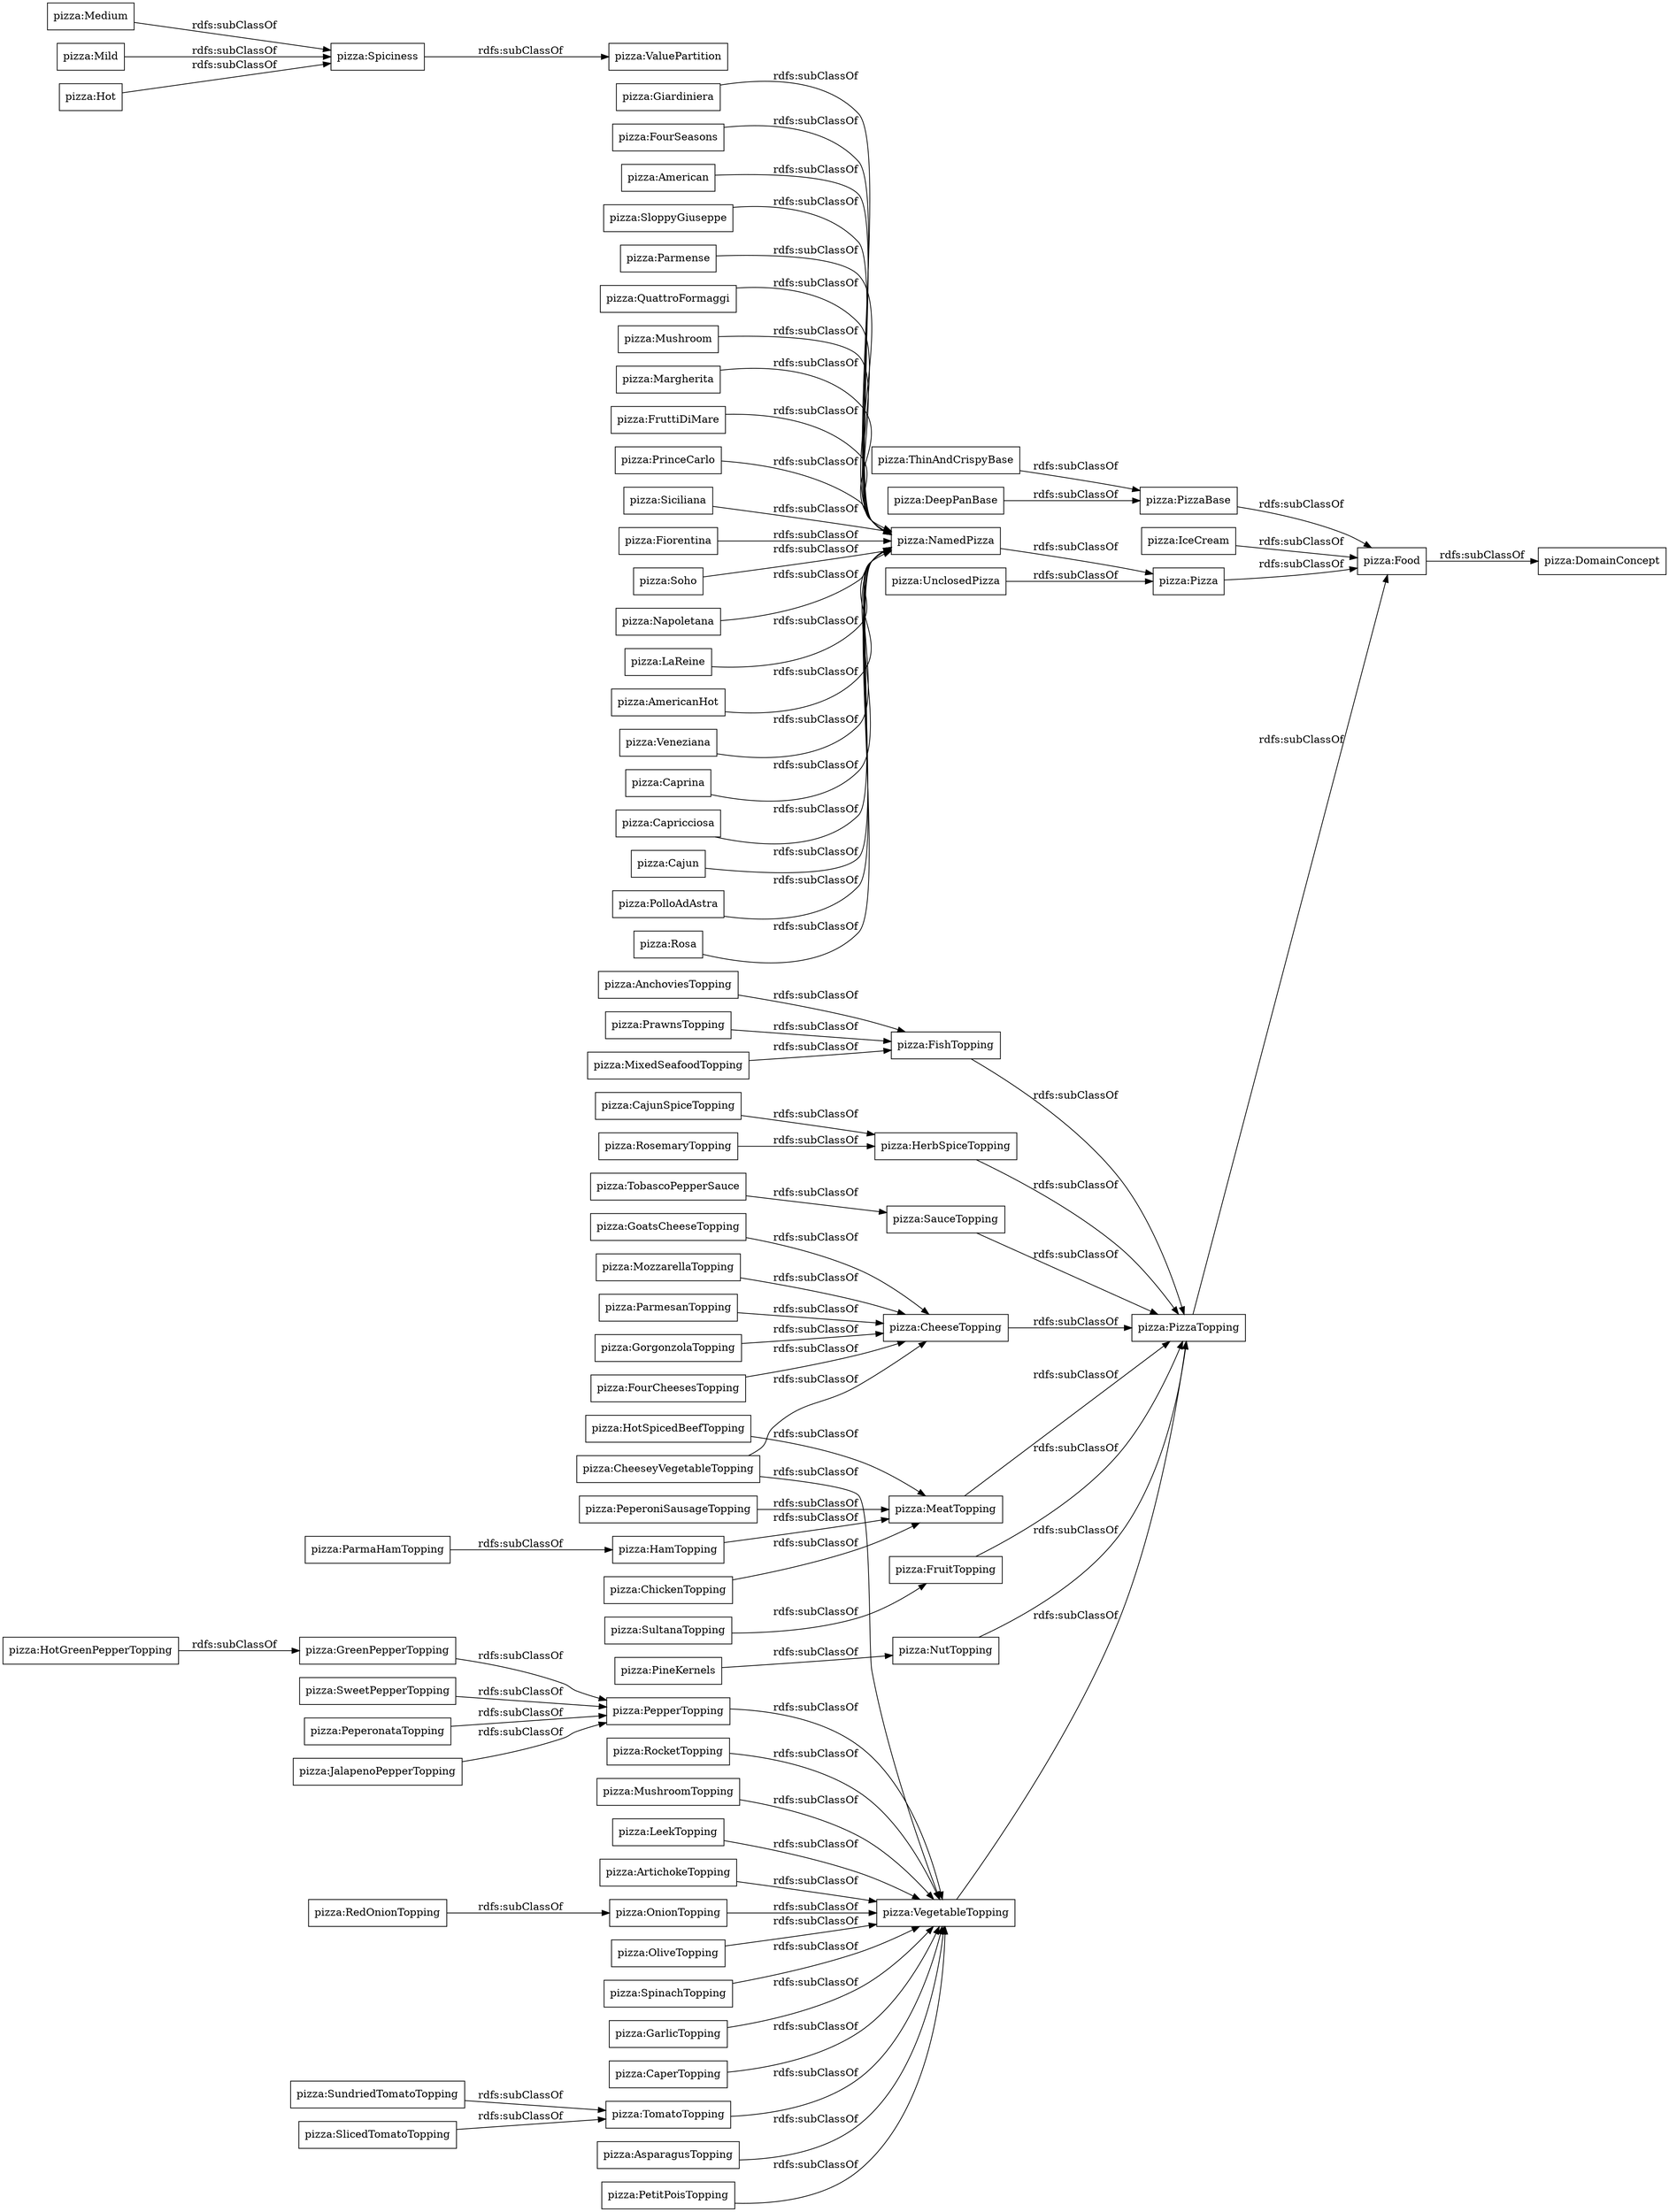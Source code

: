 digraph ar2dtool_diagram { 
rankdir=LR;
size="1000"
node [shape = rectangle, color="black"]; "pizza:MozzarellaTopping" "pizza:Medium" "pizza:FruttiDiMare" "pizza:GreenPepperTopping" "pizza:PrawnsTopping" "pizza:Mild" "pizza:PepperTopping" "pizza:ChickenTopping" "pizza:MeatTopping" "pizza:HotSpicedBeefTopping" "pizza:PrinceCarlo" "pizza:FruitTopping" "pizza:NutTopping" "pizza:Siciliana" "pizza:SweetPepperTopping" "pizza:ThinAndCrispyBase" "pizza:ParmesanTopping" "pizza:CajunSpiceTopping" "pizza:UnclosedPizza" "pizza:IceCream" "pizza:Fiorentina" "pizza:PeperonataTopping" "pizza:Soho" "pizza:PizzaBase" "pizza:RosemaryTopping" "pizza:Hot" "pizza:MixedSeafoodTopping" "pizza:Spiciness" "pizza:RocketTopping" "pizza:ParmaHamTopping" "pizza:ValuePartition" "pizza:MushroomTopping" "pizza:LeekTopping" "pizza:ArtichokeTopping" "pizza:GorgonzolaTopping" "pizza:CheeseyVegetableTopping" "pizza:Napoletana" "pizza:LaReine" "pizza:VegetableTopping" "pizza:DomainConcept" "pizza:TobascoPepperSauce" "pizza:NamedPizza" "pizza:AmericanHot" "pizza:Veneziana" "pizza:Food" "pizza:Caprina" "pizza:Capricciosa" "pizza:Cajun" "pizza:FishTopping" "pizza:OliveTopping" "pizza:SultanaTopping" "pizza:SlicedTomatoTopping" "pizza:PolloAdAstra" "pizza:FourCheesesTopping" "pizza:Rosa" "pizza:Giardiniera" "pizza:FourSeasons" "pizza:HerbSpiceTopping" "pizza:SpinachTopping" "pizza:GoatsCheeseTopping" "pizza:DeepPanBase" "pizza:GarlicTopping" "pizza:American" "pizza:SundriedTomatoTopping" "pizza:PizzaTopping" "pizza:PeperoniSausageTopping" "pizza:JalapenoPepperTopping" "pizza:CaperTopping" "pizza:TomatoTopping" "pizza:CheeseTopping" "pizza:SloppyGiuseppe" "pizza:RedOnionTopping" "pizza:Parmense" "pizza:SauceTopping" "pizza:Pizza" "pizza:HotGreenPepperTopping" "pizza:QuattroFormaggi" "pizza:AsparagusTopping" "pizza:PineKernels" "pizza:Mushroom" "pizza:Margherita" "pizza:AnchoviesTopping" "pizza:HamTopping" "pizza:PetitPoisTopping" "pizza:OnionTopping" ; /*classes style*/
	"pizza:Hot" -> "pizza:Spiciness" [ label = "rdfs:subClassOf" ];
	"pizza:GoatsCheeseTopping" -> "pizza:CheeseTopping" [ label = "rdfs:subClassOf" ];
	"pizza:Spiciness" -> "pizza:ValuePartition" [ label = "rdfs:subClassOf" ];
	"pizza:PizzaBase" -> "pizza:Food" [ label = "rdfs:subClassOf" ];
	"pizza:SloppyGiuseppe" -> "pizza:NamedPizza" [ label = "rdfs:subClassOf" ];
	"pizza:LeekTopping" -> "pizza:VegetableTopping" [ label = "rdfs:subClassOf" ];
	"pizza:RedOnionTopping" -> "pizza:OnionTopping" [ label = "rdfs:subClassOf" ];
	"pizza:Rosa" -> "pizza:NamedPizza" [ label = "rdfs:subClassOf" ];
	"pizza:Veneziana" -> "pizza:NamedPizza" [ label = "rdfs:subClassOf" ];
	"pizza:FruttiDiMare" -> "pizza:NamedPizza" [ label = "rdfs:subClassOf" ];
	"pizza:RosemaryTopping" -> "pizza:HerbSpiceTopping" [ label = "rdfs:subClassOf" ];
	"pizza:UnclosedPizza" -> "pizza:Pizza" [ label = "rdfs:subClassOf" ];
	"pizza:Cajun" -> "pizza:NamedPizza" [ label = "rdfs:subClassOf" ];
	"pizza:ChickenTopping" -> "pizza:MeatTopping" [ label = "rdfs:subClassOf" ];
	"pizza:Capricciosa" -> "pizza:NamedPizza" [ label = "rdfs:subClassOf" ];
	"pizza:AnchoviesTopping" -> "pizza:FishTopping" [ label = "rdfs:subClassOf" ];
	"pizza:FourCheesesTopping" -> "pizza:CheeseTopping" [ label = "rdfs:subClassOf" ];
	"pizza:GarlicTopping" -> "pizza:VegetableTopping" [ label = "rdfs:subClassOf" ];
	"pizza:LaReine" -> "pizza:NamedPizza" [ label = "rdfs:subClassOf" ];
	"pizza:RocketTopping" -> "pizza:VegetableTopping" [ label = "rdfs:subClassOf" ];
	"pizza:CaperTopping" -> "pizza:VegetableTopping" [ label = "rdfs:subClassOf" ];
	"pizza:American" -> "pizza:NamedPizza" [ label = "rdfs:subClassOf" ];
	"pizza:Caprina" -> "pizza:NamedPizza" [ label = "rdfs:subClassOf" ];
	"pizza:SultanaTopping" -> "pizza:FruitTopping" [ label = "rdfs:subClassOf" ];
	"pizza:HamTopping" -> "pizza:MeatTopping" [ label = "rdfs:subClassOf" ];
	"pizza:AsparagusTopping" -> "pizza:VegetableTopping" [ label = "rdfs:subClassOf" ];
	"pizza:PrawnsTopping" -> "pizza:FishTopping" [ label = "rdfs:subClassOf" ];
	"pizza:Fiorentina" -> "pizza:NamedPizza" [ label = "rdfs:subClassOf" ];
	"pizza:ArtichokeTopping" -> "pizza:VegetableTopping" [ label = "rdfs:subClassOf" ];
	"pizza:CheeseyVegetableTopping" -> "pizza:VegetableTopping" [ label = "rdfs:subClassOf" ];
	"pizza:CheeseyVegetableTopping" -> "pizza:CheeseTopping" [ label = "rdfs:subClassOf" ];
	"pizza:PineKernels" -> "pizza:NutTopping" [ label = "rdfs:subClassOf" ];
	"pizza:NamedPizza" -> "pizza:Pizza" [ label = "rdfs:subClassOf" ];
	"pizza:SundriedTomatoTopping" -> "pizza:TomatoTopping" [ label = "rdfs:subClassOf" ];
	"pizza:Food" -> "pizza:DomainConcept" [ label = "rdfs:subClassOf" ];
	"pizza:OliveTopping" -> "pizza:VegetableTopping" [ label = "rdfs:subClassOf" ];
	"pizza:OnionTopping" -> "pizza:VegetableTopping" [ label = "rdfs:subClassOf" ];
	"pizza:FishTopping" -> "pizza:PizzaTopping" [ label = "rdfs:subClassOf" ];
	"pizza:Mild" -> "pizza:Spiciness" [ label = "rdfs:subClassOf" ];
	"pizza:VegetableTopping" -> "pizza:PizzaTopping" [ label = "rdfs:subClassOf" ];
	"pizza:FourSeasons" -> "pizza:NamedPizza" [ label = "rdfs:subClassOf" ];
	"pizza:Soho" -> "pizza:NamedPizza" [ label = "rdfs:subClassOf" ];
	"pizza:GreenPepperTopping" -> "pizza:PepperTopping" [ label = "rdfs:subClassOf" ];
	"pizza:Siciliana" -> "pizza:NamedPizza" [ label = "rdfs:subClassOf" ];
	"pizza:Margherita" -> "pizza:NamedPizza" [ label = "rdfs:subClassOf" ];
	"pizza:Medium" -> "pizza:Spiciness" [ label = "rdfs:subClassOf" ];
	"pizza:AmericanHot" -> "pizza:NamedPizza" [ label = "rdfs:subClassOf" ];
	"pizza:TobascoPepperSauce" -> "pizza:SauceTopping" [ label = "rdfs:subClassOf" ];
	"pizza:FruitTopping" -> "pizza:PizzaTopping" [ label = "rdfs:subClassOf" ];
	"pizza:PeperoniSausageTopping" -> "pizza:MeatTopping" [ label = "rdfs:subClassOf" ];
	"pizza:SpinachTopping" -> "pizza:VegetableTopping" [ label = "rdfs:subClassOf" ];
	"pizza:ThinAndCrispyBase" -> "pizza:PizzaBase" [ label = "rdfs:subClassOf" ];
	"pizza:HotGreenPepperTopping" -> "pizza:GreenPepperTopping" [ label = "rdfs:subClassOf" ];
	"pizza:PepperTopping" -> "pizza:VegetableTopping" [ label = "rdfs:subClassOf" ];
	"pizza:ParmesanTopping" -> "pizza:CheeseTopping" [ label = "rdfs:subClassOf" ];
	"pizza:Mushroom" -> "pizza:NamedPizza" [ label = "rdfs:subClassOf" ];
	"pizza:HotSpicedBeefTopping" -> "pizza:MeatTopping" [ label = "rdfs:subClassOf" ];
	"pizza:PrinceCarlo" -> "pizza:NamedPizza" [ label = "rdfs:subClassOf" ];
	"pizza:CheeseTopping" -> "pizza:PizzaTopping" [ label = "rdfs:subClassOf" ];
	"pizza:PetitPoisTopping" -> "pizza:VegetableTopping" [ label = "rdfs:subClassOf" ];
	"pizza:SweetPepperTopping" -> "pizza:PepperTopping" [ label = "rdfs:subClassOf" ];
	"pizza:IceCream" -> "pizza:Food" [ label = "rdfs:subClassOf" ];
	"pizza:Napoletana" -> "pizza:NamedPizza" [ label = "rdfs:subClassOf" ];
	"pizza:MushroomTopping" -> "pizza:VegetableTopping" [ label = "rdfs:subClassOf" ];
	"pizza:GorgonzolaTopping" -> "pizza:CheeseTopping" [ label = "rdfs:subClassOf" ];
	"pizza:SlicedTomatoTopping" -> "pizza:TomatoTopping" [ label = "rdfs:subClassOf" ];
	"pizza:PolloAdAstra" -> "pizza:NamedPizza" [ label = "rdfs:subClassOf" ];
	"pizza:PizzaTopping" -> "pizza:Food" [ label = "rdfs:subClassOf" ];
	"pizza:Pizza" -> "pizza:Food" [ label = "rdfs:subClassOf" ];
	"pizza:MeatTopping" -> "pizza:PizzaTopping" [ label = "rdfs:subClassOf" ];
	"pizza:TomatoTopping" -> "pizza:VegetableTopping" [ label = "rdfs:subClassOf" ];
	"pizza:CajunSpiceTopping" -> "pizza:HerbSpiceTopping" [ label = "rdfs:subClassOf" ];
	"pizza:HerbSpiceTopping" -> "pizza:PizzaTopping" [ label = "rdfs:subClassOf" ];
	"pizza:JalapenoPepperTopping" -> "pizza:PepperTopping" [ label = "rdfs:subClassOf" ];
	"pizza:NutTopping" -> "pizza:PizzaTopping" [ label = "rdfs:subClassOf" ];
	"pizza:PeperonataTopping" -> "pizza:PepperTopping" [ label = "rdfs:subClassOf" ];
	"pizza:ParmaHamTopping" -> "pizza:HamTopping" [ label = "rdfs:subClassOf" ];
	"pizza:SauceTopping" -> "pizza:PizzaTopping" [ label = "rdfs:subClassOf" ];
	"pizza:Parmense" -> "pizza:NamedPizza" [ label = "rdfs:subClassOf" ];
	"pizza:DeepPanBase" -> "pizza:PizzaBase" [ label = "rdfs:subClassOf" ];
	"pizza:QuattroFormaggi" -> "pizza:NamedPizza" [ label = "rdfs:subClassOf" ];
	"pizza:Giardiniera" -> "pizza:NamedPizza" [ label = "rdfs:subClassOf" ];
	"pizza:MixedSeafoodTopping" -> "pizza:FishTopping" [ label = "rdfs:subClassOf" ];
	"pizza:MozzarellaTopping" -> "pizza:CheeseTopping" [ label = "rdfs:subClassOf" ];

}
